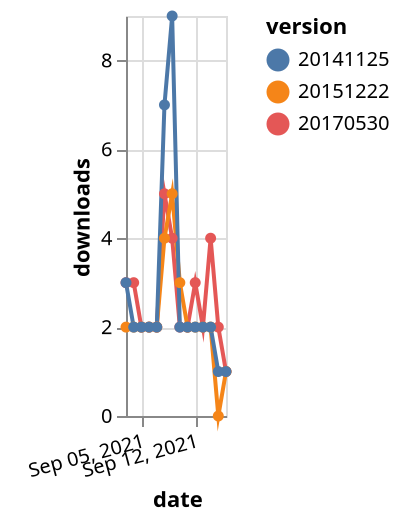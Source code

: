 {"$schema": "https://vega.github.io/schema/vega-lite/v5.json", "description": "A simple bar chart with embedded data.", "data": {"values": [{"date": "2021-09-03", "total": 3050, "delta": 3, "version": "20170530"}, {"date": "2021-09-04", "total": 3053, "delta": 3, "version": "20170530"}, {"date": "2021-09-05", "total": 3055, "delta": 2, "version": "20170530"}, {"date": "2021-09-06", "total": 3057, "delta": 2, "version": "20170530"}, {"date": "2021-09-07", "total": 3059, "delta": 2, "version": "20170530"}, {"date": "2021-09-08", "total": 3064, "delta": 5, "version": "20170530"}, {"date": "2021-09-09", "total": 3068, "delta": 4, "version": "20170530"}, {"date": "2021-09-10", "total": 3070, "delta": 2, "version": "20170530"}, {"date": "2021-09-11", "total": 3072, "delta": 2, "version": "20170530"}, {"date": "2021-09-12", "total": 3075, "delta": 3, "version": "20170530"}, {"date": "2021-09-13", "total": 3077, "delta": 2, "version": "20170530"}, {"date": "2021-09-14", "total": 3081, "delta": 4, "version": "20170530"}, {"date": "2021-09-15", "total": 3083, "delta": 2, "version": "20170530"}, {"date": "2021-09-16", "total": 3084, "delta": 1, "version": "20170530"}, {"date": "2021-09-03", "total": 6460, "delta": 2, "version": "20151222"}, {"date": "2021-09-04", "total": 6462, "delta": 2, "version": "20151222"}, {"date": "2021-09-05", "total": 6464, "delta": 2, "version": "20151222"}, {"date": "2021-09-06", "total": 6466, "delta": 2, "version": "20151222"}, {"date": "2021-09-07", "total": 6468, "delta": 2, "version": "20151222"}, {"date": "2021-09-08", "total": 6472, "delta": 4, "version": "20151222"}, {"date": "2021-09-09", "total": 6477, "delta": 5, "version": "20151222"}, {"date": "2021-09-10", "total": 6480, "delta": 3, "version": "20151222"}, {"date": "2021-09-11", "total": 6482, "delta": 2, "version": "20151222"}, {"date": "2021-09-12", "total": 6484, "delta": 2, "version": "20151222"}, {"date": "2021-09-13", "total": 6486, "delta": 2, "version": "20151222"}, {"date": "2021-09-14", "total": 6488, "delta": 2, "version": "20151222"}, {"date": "2021-09-15", "total": 6488, "delta": 0, "version": "20151222"}, {"date": "2021-09-16", "total": 6489, "delta": 1, "version": "20151222"}, {"date": "2021-09-03", "total": 9073, "delta": 3, "version": "20141125"}, {"date": "2021-09-04", "total": 9075, "delta": 2, "version": "20141125"}, {"date": "2021-09-05", "total": 9077, "delta": 2, "version": "20141125"}, {"date": "2021-09-06", "total": 9079, "delta": 2, "version": "20141125"}, {"date": "2021-09-07", "total": 9081, "delta": 2, "version": "20141125"}, {"date": "2021-09-08", "total": 9088, "delta": 7, "version": "20141125"}, {"date": "2021-09-09", "total": 9097, "delta": 9, "version": "20141125"}, {"date": "2021-09-10", "total": 9099, "delta": 2, "version": "20141125"}, {"date": "2021-09-11", "total": 9101, "delta": 2, "version": "20141125"}, {"date": "2021-09-12", "total": 9103, "delta": 2, "version": "20141125"}, {"date": "2021-09-13", "total": 9105, "delta": 2, "version": "20141125"}, {"date": "2021-09-14", "total": 9107, "delta": 2, "version": "20141125"}, {"date": "2021-09-15", "total": 9108, "delta": 1, "version": "20141125"}, {"date": "2021-09-16", "total": 9109, "delta": 1, "version": "20141125"}]}, "width": "container", "mark": {"type": "line", "point": {"filled": true}}, "encoding": {"x": {"field": "date", "type": "temporal", "timeUnit": "yearmonthdate", "title": "date", "axis": {"labelAngle": -15}}, "y": {"field": "delta", "type": "quantitative", "title": "downloads"}, "color": {"field": "version", "type": "nominal"}, "tooltip": {"field": "delta"}}}